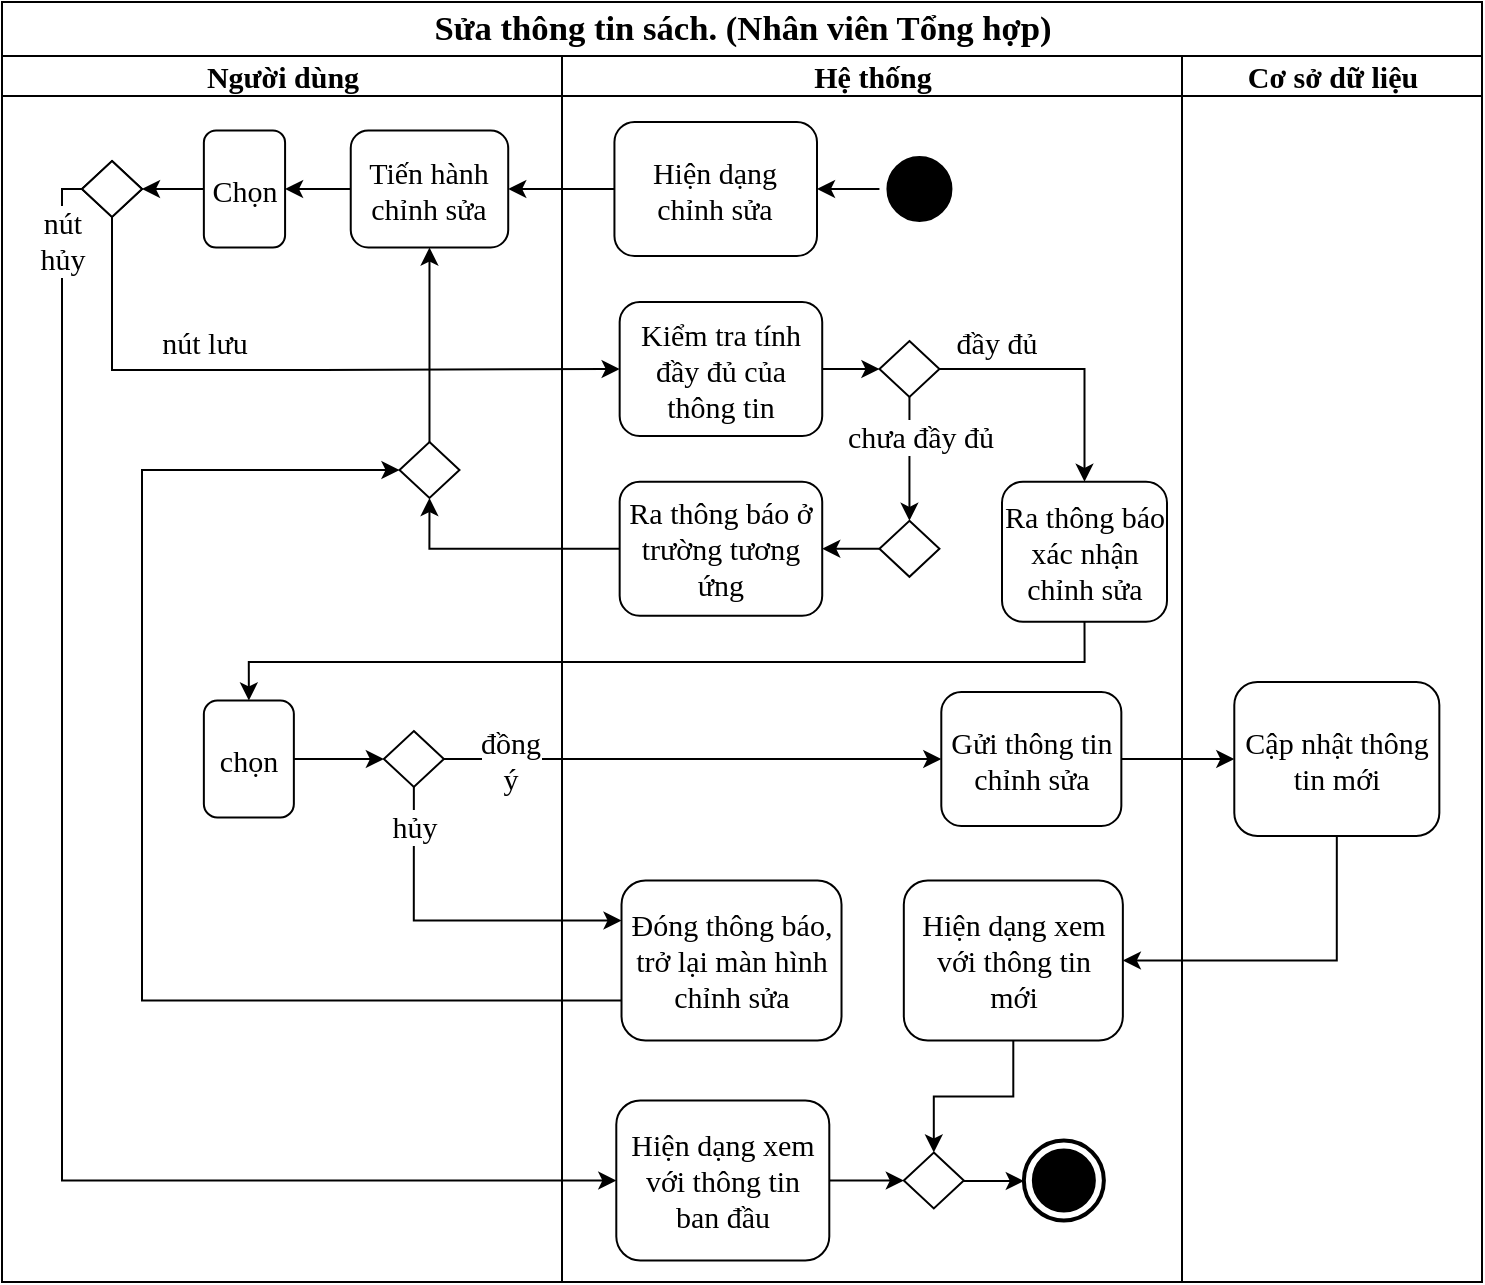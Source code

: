 <mxfile version="13.3.5" type="device"><diagram id="8VUYHRGgps18awLq4q4d" name="Page-1"><mxGraphModel dx="1202" dy="596" grid="1" gridSize="10" guides="1" tooltips="1" connect="1" arrows="1" fold="1" page="1" pageScale="1" pageWidth="827" pageHeight="1169" math="0" shadow="0"><root><mxCell id="0"/><mxCell id="1" parent="0"/><mxCell id="bD_iZolfdFwd9rmxjZnh-7" value="&lt;span style=&quot;font-size: 13pt ; line-height: 107% ; font-family: &amp;#34;times new roman&amp;#34; , serif&quot;&gt;Sửa thông tin sách. (Nhân viên Tổng hợp)&lt;/span&gt;" style="swimlane;html=1;childLayout=stackLayout;resizeParent=1;resizeParentMax=0;startSize=27;rounded=0;glass=0;fontSize=15;fontFamily=Times New Roman;" parent="1" vertex="1"><mxGeometry x="40" y="30" width="740" height="640" as="geometry"/></mxCell><mxCell id="bD_iZolfdFwd9rmxjZnh-8" value="Người dùng" style="swimlane;html=1;startSize=20;fontSize=15;fontFamily=Times New Roman;" parent="bD_iZolfdFwd9rmxjZnh-7" vertex="1"><mxGeometry y="27" width="280" height="613" as="geometry"><mxRectangle y="20" width="30" height="460" as="alternateBounds"/></mxGeometry></mxCell><mxCell id="hIJGW4PkmCoTBNB-L6lb-9" value="" style="shape=rhombus;html=1;verticalLabelPosition=bottom;verticalAlignment=top;rounded=0;glass=0;strokeColor=#000000;fontFamily=Times New Roman;fontSize=15;" parent="bD_iZolfdFwd9rmxjZnh-8" vertex="1"><mxGeometry x="40" y="52.5" width="30" height="28" as="geometry"/></mxCell><mxCell id="hIJGW4PkmCoTBNB-L6lb-17" style="edgeStyle=orthogonalEdgeStyle;rounded=0;orthogonalLoop=1;jettySize=auto;html=1;entryX=1;entryY=0.5;entryDx=0;entryDy=0;" parent="bD_iZolfdFwd9rmxjZnh-8" source="bD_iZolfdFwd9rmxjZnh-52" target="hIJGW4PkmCoTBNB-L6lb-16" edge="1"><mxGeometry relative="1" as="geometry"/></mxCell><mxCell id="hIJGW4PkmCoTBNB-L6lb-18" style="edgeStyle=orthogonalEdgeStyle;rounded=0;orthogonalLoop=1;jettySize=auto;html=1;entryX=1;entryY=0.5;entryDx=0;entryDy=0;" parent="bD_iZolfdFwd9rmxjZnh-8" source="hIJGW4PkmCoTBNB-L6lb-16" target="hIJGW4PkmCoTBNB-L6lb-9" edge="1"><mxGeometry relative="1" as="geometry"/></mxCell><mxCell id="hIJGW4PkmCoTBNB-L6lb-16" value="&lt;font face=&quot;times new roman, serif&quot;&gt;Chọn&lt;/font&gt;" style="shape=rect;html=1;rounded=1;whiteSpace=wrap;align=center;glass=0;strokeColor=#000000;fontFamily=Times New Roman;fontSize=15;" parent="bD_iZolfdFwd9rmxjZnh-8" vertex="1"><mxGeometry x="100.93" y="37.25" width="40.61" height="58.5" as="geometry"/></mxCell><mxCell id="bD_iZolfdFwd9rmxjZnh-52" value="&lt;span style=&quot;font-family: &amp;#34;times new roman&amp;#34; , serif&quot;&gt;Tiến hành chỉnh sửa&lt;/span&gt;" style="shape=rect;html=1;rounded=1;whiteSpace=wrap;align=center;glass=0;strokeColor=#000000;fontFamily=Times New Roman;fontSize=15;" parent="bD_iZolfdFwd9rmxjZnh-8" vertex="1"><mxGeometry x="174.37" y="37.25" width="78.74" height="58.5" as="geometry"/></mxCell><mxCell id="qb4N7AWXd88CzOzXKO13-5" style="edgeStyle=orthogonalEdgeStyle;rounded=0;orthogonalLoop=1;jettySize=auto;html=1;entryX=0.5;entryY=1;entryDx=0;entryDy=0;" parent="bD_iZolfdFwd9rmxjZnh-8" source="qb4N7AWXd88CzOzXKO13-4" target="bD_iZolfdFwd9rmxjZnh-52" edge="1"><mxGeometry relative="1" as="geometry"/></mxCell><mxCell id="qb4N7AWXd88CzOzXKO13-4" value="" style="shape=rhombus;html=1;verticalLabelPosition=bottom;verticalAlignment=top;rounded=0;glass=0;strokeColor=#000000;fontFamily=Times New Roman;fontSize=15;" parent="bD_iZolfdFwd9rmxjZnh-8" vertex="1"><mxGeometry x="198.74" y="193" width="30" height="28" as="geometry"/></mxCell><mxCell id="hIJGW4PkmCoTBNB-L6lb-40" value="" style="shape=rhombus;html=1;verticalLabelPosition=bottom;verticalAlignment=top;rounded=0;glass=0;strokeColor=#000000;fontFamily=Times New Roman;fontSize=15;" parent="bD_iZolfdFwd9rmxjZnh-8" vertex="1"><mxGeometry x="190.93" y="337.5" width="30" height="28" as="geometry"/></mxCell><mxCell id="w8Wa-u_spmz55utIlVAw-1" style="edgeStyle=orthogonalEdgeStyle;rounded=0;orthogonalLoop=1;jettySize=auto;html=1;entryX=0;entryY=0.5;entryDx=0;entryDy=0;fontFamily=Times New Roman;fontSize=15;" parent="bD_iZolfdFwd9rmxjZnh-8" source="VSX_U9g0RhG26EY-jK5Y-102" edge="1"><mxGeometry relative="1" as="geometry"><mxPoint x="190.93" y="351.5" as="targetPoint"/></mxGeometry></mxCell><mxCell id="VSX_U9g0RhG26EY-jK5Y-102" value="&lt;font face=&quot;times new roman, serif&quot;&gt;chọn&lt;/font&gt;" style="shape=rect;html=1;rounded=1;whiteSpace=wrap;align=center;glass=0;strokeColor=#000000;fontFamily=Times New Roman;fontSize=15;" parent="bD_iZolfdFwd9rmxjZnh-8" vertex="1"><mxGeometry x="100.93" y="322.25" width="45" height="58.5" as="geometry"/></mxCell><mxCell id="bD_iZolfdFwd9rmxjZnh-9" value="Hệ thống" style="swimlane;html=1;startSize=20;fontSize=15;fontFamily=Times New Roman;" parent="bD_iZolfdFwd9rmxjZnh-7" vertex="1"><mxGeometry x="280" y="27" width="310" height="613" as="geometry"/></mxCell><mxCell id="hIJGW4PkmCoTBNB-L6lb-7" style="edgeStyle=orthogonalEdgeStyle;rounded=0;orthogonalLoop=1;jettySize=auto;html=1;entryX=1;entryY=0.5;entryDx=0;entryDy=0;" parent="bD_iZolfdFwd9rmxjZnh-9" source="bD_iZolfdFwd9rmxjZnh-13" target="bD_iZolfdFwd9rmxjZnh-26" edge="1"><mxGeometry relative="1" as="geometry"/></mxCell><mxCell id="hIJGW4PkmCoTBNB-L6lb-23" style="edgeStyle=orthogonalEdgeStyle;rounded=0;orthogonalLoop=1;jettySize=auto;html=1;entryX=0;entryY=0.5;entryDx=0;entryDy=0;" parent="bD_iZolfdFwd9rmxjZnh-9" source="hIJGW4PkmCoTBNB-L6lb-21" target="hIJGW4PkmCoTBNB-L6lb-22" edge="1"><mxGeometry relative="1" as="geometry"/></mxCell><mxCell id="Hy6h8Rxbwnxvp1ZWgADI-4" style="edgeStyle=orthogonalEdgeStyle;rounded=0;orthogonalLoop=1;jettySize=auto;html=1;entryX=1;entryY=0.5;entryDx=0;entryDy=0;" parent="bD_iZolfdFwd9rmxjZnh-9" source="Hy6h8Rxbwnxvp1ZWgADI-2" target="hIJGW4PkmCoTBNB-L6lb-27" edge="1"><mxGeometry relative="1" as="geometry"/></mxCell><mxCell id="Hy6h8Rxbwnxvp1ZWgADI-2" value="" style="shape=rhombus;html=1;verticalLabelPosition=bottom;verticalAlignment=top;rounded=0;glass=0;strokeColor=#000000;fontFamily=Times New Roman;fontSize=15;" parent="bD_iZolfdFwd9rmxjZnh-9" vertex="1"><mxGeometry x="158.72" y="232.38" width="30" height="28" as="geometry"/></mxCell><mxCell id="hIJGW4PkmCoTBNB-L6lb-27" value="Ra thông báo ở trường tương ứng" style="shape=rect;html=1;rounded=1;whiteSpace=wrap;align=center;glass=0;strokeColor=#000000;fontFamily=Times New Roman;fontSize=15;" parent="bD_iZolfdFwd9rmxjZnh-9" vertex="1"><mxGeometry x="28.83" y="212.88" width="101.28" height="67" as="geometry"/></mxCell><mxCell id="hIJGW4PkmCoTBNB-L6lb-21" value="Kiểm tra tính đầy đủ của thông tin" style="shape=rect;html=1;rounded=1;whiteSpace=wrap;align=center;glass=0;strokeColor=#000000;fontFamily=Times New Roman;fontSize=15;" parent="bD_iZolfdFwd9rmxjZnh-9" vertex="1"><mxGeometry x="28.83" y="123" width="101.28" height="67" as="geometry"/></mxCell><mxCell id="hIJGW4PkmCoTBNB-L6lb-28" style="edgeStyle=orthogonalEdgeStyle;rounded=0;orthogonalLoop=1;jettySize=auto;html=1;exitX=0.5;exitY=1;exitDx=0;exitDy=0;entryX=0.5;entryY=0;entryDx=0;entryDy=0;" parent="bD_iZolfdFwd9rmxjZnh-9" source="hIJGW4PkmCoTBNB-L6lb-22" target="Hy6h8Rxbwnxvp1ZWgADI-2" edge="1"><mxGeometry relative="1" as="geometry"><mxPoint x="174" y="223" as="targetPoint"/></mxGeometry></mxCell><mxCell id="hIJGW4PkmCoTBNB-L6lb-29" value="&lt;span style=&quot;font-family: &amp;#34;times new roman&amp;#34; ; font-size: 15px&quot;&gt;chưa đầy đủ&lt;/span&gt;" style="edgeLabel;html=1;align=center;verticalAlign=middle;resizable=0;points=[];" parent="hIJGW4PkmCoTBNB-L6lb-28" vertex="1" connectable="0"><mxGeometry x="0.329" relative="1" as="geometry"><mxPoint x="5.0" y="-21.45" as="offset"/></mxGeometry></mxCell><mxCell id="hIJGW4PkmCoTBNB-L6lb-22" value="" style="shape=rhombus;html=1;verticalLabelPosition=bottom;verticalAlignment=top;rounded=0;glass=0;strokeColor=#000000;fontFamily=Times New Roman;fontSize=15;" parent="bD_iZolfdFwd9rmxjZnh-9" vertex="1"><mxGeometry x="158.72" y="142.5" width="30" height="28" as="geometry"/></mxCell><mxCell id="bD_iZolfdFwd9rmxjZnh-26" value="Hiện dạng chỉnh sửa" style="shape=rect;html=1;rounded=1;whiteSpace=wrap;align=center;glass=0;strokeColor=#000000;fontFamily=Times New Roman;fontSize=15;" parent="bD_iZolfdFwd9rmxjZnh-9" vertex="1"><mxGeometry x="26.22" y="33" width="101.28" height="67" as="geometry"/></mxCell><mxCell id="bD_iZolfdFwd9rmxjZnh-13" value="" style="ellipse;html=1;shape=startState;fillColor=#000000;strokeColor=#000000;rounded=0;glass=0;fontFamily=Times New Roman;fontSize=15;" parent="bD_iZolfdFwd9rmxjZnh-9" vertex="1"><mxGeometry x="158.72" y="46.5" width="40" height="40" as="geometry"/></mxCell><mxCell id="VSX_U9g0RhG26EY-jK5Y-100" value="&lt;span style=&quot;font-size: 15px ; line-height: 107% ; font-family: &amp;#34;times new roman&amp;#34; , serif&quot;&gt;Ra thông báo xác nhận chỉnh sửa&lt;/span&gt;" style="shape=rect;html=1;rounded=1;whiteSpace=wrap;align=center;glass=0;strokeColor=#000000;fontFamily=Times New Roman;fontSize=15;" parent="bD_iZolfdFwd9rmxjZnh-9" vertex="1"><mxGeometry x="220" y="212.88" width="82.5" height="70" as="geometry"/></mxCell><mxCell id="hIJGW4PkmCoTBNB-L6lb-25" value="" style="edgeStyle=orthogonalEdgeStyle;rounded=0;orthogonalLoop=1;jettySize=auto;html=1;" parent="bD_iZolfdFwd9rmxjZnh-9" source="hIJGW4PkmCoTBNB-L6lb-22" target="VSX_U9g0RhG26EY-jK5Y-100" edge="1"><mxGeometry relative="1" as="geometry"><mxPoint x="335.22" y="156.5" as="targetPoint"/></mxGeometry></mxCell><mxCell id="hIJGW4PkmCoTBNB-L6lb-26" value="&lt;font face=&quot;Times New Roman&quot;&gt;&lt;span style=&quot;font-size: 15px&quot;&gt;đầy đủ&lt;/span&gt;&lt;/font&gt;" style="edgeLabel;html=1;align=center;verticalAlign=middle;resizable=0;points=[];" parent="hIJGW4PkmCoTBNB-L6lb-25" vertex="1" connectable="0"><mxGeometry x="-0.291" y="-1" relative="1" as="geometry"><mxPoint x="-17.89" y="-14.5" as="offset"/></mxGeometry></mxCell><mxCell id="VSX_U9g0RhG26EY-jK5Y-65" value="&lt;font face=&quot;times new roman, serif&quot;&gt;Đóng thông báo, trở lại màn hình chỉnh sửa&lt;/font&gt;" style="shape=rect;html=1;rounded=1;whiteSpace=wrap;align=center;glass=0;strokeColor=#000000;fontFamily=Times New Roman;fontSize=15;" parent="bD_iZolfdFwd9rmxjZnh-9" vertex="1"><mxGeometry x="29.76" y="412.25" width="110" height="80" as="geometry"/></mxCell><mxCell id="VSX_U9g0RhG26EY-jK5Y-108" value="&lt;span style=&quot;font-family: &amp;#34;times new roman&amp;#34; , serif&quot;&gt;Hiện dạng xem với thông tin &lt;br&gt;ban đầu&lt;/span&gt;" style="shape=rect;html=1;rounded=1;whiteSpace=wrap;align=center;glass=0;strokeColor=#000000;fontFamily=Times New Roman;fontSize=15;" parent="bD_iZolfdFwd9rmxjZnh-9" vertex="1"><mxGeometry x="27.15" y="522.25" width="106.5" height="80" as="geometry"/></mxCell><mxCell id="bD_iZolfdFwd9rmxjZnh-79" value="" style="edgeStyle=orthogonalEdgeStyle;rounded=0;orthogonalLoop=1;jettySize=auto;html=1;endArrow=classic;endFill=1;fontFamily=Times New Roman;fontSize=15;exitX=0.953;exitY=0.51;exitDx=0;exitDy=0;exitPerimeter=0;entryX=0;entryY=0.5;entryDx=0;entryDy=0;entryPerimeter=0;" parent="bD_iZolfdFwd9rmxjZnh-9" source="hIJGW4PkmCoTBNB-L6lb-48" target="Hy6h8Rxbwnxvp1ZWgADI-1" edge="1"><mxGeometry relative="1" as="geometry"><mxPoint x="218.15" y="562.284" as="sourcePoint"/><mxPoint x="220.93" y="562.25" as="targetPoint"/></mxGeometry></mxCell><mxCell id="VSX_U9g0RhG26EY-jK5Y-111" value="" style="edgeStyle=orthogonalEdgeStyle;rounded=0;orthogonalLoop=1;jettySize=auto;html=1;fontSize=15;entryX=0;entryY=0.5;entryDx=0;entryDy=0;" parent="bD_iZolfdFwd9rmxjZnh-9" source="VSX_U9g0RhG26EY-jK5Y-108" target="hIJGW4PkmCoTBNB-L6lb-48" edge="1"><mxGeometry relative="1" as="geometry"><mxPoint x="417.15" y="645.75" as="sourcePoint"/><mxPoint x="169.65" y="562.284" as="targetPoint"/></mxGeometry></mxCell><mxCell id="hIJGW4PkmCoTBNB-L6lb-48" value="" style="shape=rhombus;html=1;verticalLabelPosition=bottom;verticalAlignment=top;rounded=0;glass=0;strokeColor=#000000;fontFamily=Times New Roman;fontSize=15;" parent="bD_iZolfdFwd9rmxjZnh-9" vertex="1"><mxGeometry x="170.91" y="548.25" width="30" height="28" as="geometry"/></mxCell><mxCell id="VSX_U9g0RhG26EY-jK5Y-10" value="&lt;span style=&quot;font-size: 15px ; line-height: 107% ; font-family: &amp;#34;times new roman&amp;#34; , serif&quot;&gt;Gửi thông tin chỉnh sửa&lt;/span&gt;" style="shape=rect;html=1;rounded=1;whiteSpace=wrap;align=center;glass=0;strokeColor=#000000;fontFamily=Times New Roman;fontSize=15;" parent="bD_iZolfdFwd9rmxjZnh-9" vertex="1"><mxGeometry x="189.65" y="318" width="90.02" height="67" as="geometry"/></mxCell><mxCell id="hIJGW4PkmCoTBNB-L6lb-50" style="edgeStyle=orthogonalEdgeStyle;rounded=0;orthogonalLoop=1;jettySize=auto;html=1;entryX=0.5;entryY=0;entryDx=0;entryDy=0;" parent="bD_iZolfdFwd9rmxjZnh-9" source="VSX_U9g0RhG26EY-jK5Y-52" target="hIJGW4PkmCoTBNB-L6lb-48" edge="1"><mxGeometry relative="1" as="geometry"/></mxCell><mxCell id="VSX_U9g0RhG26EY-jK5Y-52" value="&lt;font face=&quot;times new roman, serif&quot;&gt;Hiện dạng xem với thông tin&lt;br&gt;mới&lt;/font&gt;" style="shape=rect;html=1;rounded=1;whiteSpace=wrap;align=center;glass=0;strokeColor=#000000;fontFamily=Times New Roman;fontSize=15;" parent="bD_iZolfdFwd9rmxjZnh-9" vertex="1"><mxGeometry x="170.91" y="412.25" width="109.52" height="80" as="geometry"/></mxCell><mxCell id="Hy6h8Rxbwnxvp1ZWgADI-1" value="" style="html=1;shape=mxgraph.sysml.actFinal;strokeWidth=2;verticalLabelPosition=bottom;verticalAlignment=top;" parent="bD_iZolfdFwd9rmxjZnh-9" vertex="1"><mxGeometry x="230.93" y="542.25" width="40" height="40" as="geometry"/></mxCell><mxCell id="VSX_U9g0RhG26EY-jK5Y-72" value="" style="edgeStyle=orthogonalEdgeStyle;rounded=0;orthogonalLoop=1;jettySize=auto;html=1;fontSize=15;exitX=0;exitY=0.75;exitDx=0;exitDy=0;entryX=0;entryY=0.5;entryDx=0;entryDy=0;" parent="bD_iZolfdFwd9rmxjZnh-7" source="VSX_U9g0RhG26EY-jK5Y-65" target="qb4N7AWXd88CzOzXKO13-4" edge="1"><mxGeometry relative="1" as="geometry"><mxPoint x="70" y="360" as="targetPoint"/><Array as="points"><mxPoint x="70" y="499"/><mxPoint x="70" y="234"/></Array><mxPoint x="318" y="811.5" as="sourcePoint"/></mxGeometry></mxCell><mxCell id="bD_iZolfdFwd9rmxjZnh-10" value="Cơ sở dữ liệu" style="swimlane;html=1;startSize=20;fontSize=15;fontFamily=Times New Roman;" parent="bD_iZolfdFwd9rmxjZnh-7" vertex="1"><mxGeometry x="590" y="27" width="150" height="613" as="geometry"/></mxCell><mxCell id="VSX_U9g0RhG26EY-jK5Y-11" value="&lt;span style=&quot;font-size: 15px ; line-height: 107% ; font-family: &amp;#34;times new roman&amp;#34; , serif&quot;&gt;Cập nhật thông tin mới&lt;/span&gt;" style="shape=rect;html=1;rounded=1;whiteSpace=wrap;align=center;glass=0;strokeColor=#000000;fontFamily=Times New Roman;fontSize=15;" parent="bD_iZolfdFwd9rmxjZnh-10" vertex="1"><mxGeometry x="26.15" y="313" width="102.52" height="77" as="geometry"/></mxCell><mxCell id="hIJGW4PkmCoTBNB-L6lb-8" style="edgeStyle=orthogonalEdgeStyle;rounded=0;orthogonalLoop=1;jettySize=auto;html=1;entryX=1;entryY=0.5;entryDx=0;entryDy=0;" parent="bD_iZolfdFwd9rmxjZnh-7" source="bD_iZolfdFwd9rmxjZnh-26" target="bD_iZolfdFwd9rmxjZnh-52" edge="1"><mxGeometry relative="1" as="geometry"/></mxCell><mxCell id="hIJGW4PkmCoTBNB-L6lb-14" value="" style="edgeStyle=orthogonalEdgeStyle;rounded=0;orthogonalLoop=1;jettySize=auto;html=1;exitX=0;exitY=0.5;exitDx=0;exitDy=0;entryX=0;entryY=0.5;entryDx=0;entryDy=0;" parent="bD_iZolfdFwd9rmxjZnh-7" source="hIJGW4PkmCoTBNB-L6lb-9" target="VSX_U9g0RhG26EY-jK5Y-108" edge="1"><mxGeometry relative="1" as="geometry"><mxPoint x="20" y="70" as="sourcePoint"/><mxPoint x="290" y="740" as="targetPoint"/><Array as="points"><mxPoint x="30" y="94"/><mxPoint x="30" y="589"/></Array></mxGeometry></mxCell><mxCell id="hIJGW4PkmCoTBNB-L6lb-19" value="&lt;span style=&quot;font-family: &amp;#34;times new roman&amp;#34; ; font-size: 15px&quot;&gt;nút&lt;br&gt;hủy&lt;br&gt;&lt;/span&gt;" style="edgeLabel;html=1;align=center;verticalAlign=middle;resizable=0;points=[];" parent="hIJGW4PkmCoTBNB-L6lb-14" vertex="1" connectable="0"><mxGeometry x="-0.875" y="-2" relative="1" as="geometry"><mxPoint x="2" y="-13.5" as="offset"/></mxGeometry></mxCell><mxCell id="hIJGW4PkmCoTBNB-L6lb-12" style="edgeStyle=orthogonalEdgeStyle;rounded=0;orthogonalLoop=1;jettySize=auto;html=1;entryX=0;entryY=0.5;entryDx=0;entryDy=0;exitX=0.5;exitY=1;exitDx=0;exitDy=0;" parent="bD_iZolfdFwd9rmxjZnh-7" source="hIJGW4PkmCoTBNB-L6lb-9" target="hIJGW4PkmCoTBNB-L6lb-21" edge="1"><mxGeometry relative="1" as="geometry"><mxPoint x="160" y="179.25" as="targetPoint"/><Array as="points"><mxPoint x="55" y="184"/><mxPoint x="160" y="184"/></Array></mxGeometry></mxCell><mxCell id="hIJGW4PkmCoTBNB-L6lb-15" value="&lt;font face=&quot;Times New Roman&quot; style=&quot;font-size: 15px&quot;&gt;nút lưu&lt;/font&gt;" style="edgeLabel;html=1;align=center;verticalAlign=middle;resizable=0;points=[];" parent="hIJGW4PkmCoTBNB-L6lb-12" vertex="1" connectable="0"><mxGeometry x="-0.253" y="1" relative="1" as="geometry"><mxPoint x="-0.98" y="-13.53" as="offset"/></mxGeometry></mxCell><mxCell id="hIJGW4PkmCoTBNB-L6lb-30" style="edgeStyle=orthogonalEdgeStyle;rounded=0;orthogonalLoop=1;jettySize=auto;html=1;entryX=0.5;entryY=1;entryDx=0;entryDy=0;" parent="bD_iZolfdFwd9rmxjZnh-7" source="hIJGW4PkmCoTBNB-L6lb-27" target="qb4N7AWXd88CzOzXKO13-4" edge="1"><mxGeometry relative="1" as="geometry"><mxPoint x="380" y="273.38" as="targetPoint"/></mxGeometry></mxCell><mxCell id="hIJGW4PkmCoTBNB-L6lb-39" style="edgeStyle=orthogonalEdgeStyle;rounded=0;orthogonalLoop=1;jettySize=auto;html=1;entryX=0.5;entryY=0;entryDx=0;entryDy=0;exitX=0.5;exitY=1;exitDx=0;exitDy=0;" parent="bD_iZolfdFwd9rmxjZnh-7" source="VSX_U9g0RhG26EY-jK5Y-100" target="VSX_U9g0RhG26EY-jK5Y-102" edge="1"><mxGeometry relative="1" as="geometry"><Array as="points"><mxPoint x="541" y="330"/><mxPoint x="123" y="330"/></Array></mxGeometry></mxCell><mxCell id="VSX_U9g0RhG26EY-jK5Y-8" value="" style="edgeStyle=orthogonalEdgeStyle;rounded=0;orthogonalLoop=1;jettySize=auto;html=1;entryX=0;entryY=0.5;entryDx=0;entryDy=0;fontSize=15;exitX=1;exitY=0.5;exitDx=0;exitDy=0;" parent="bD_iZolfdFwd9rmxjZnh-7" source="hIJGW4PkmCoTBNB-L6lb-40" target="VSX_U9g0RhG26EY-jK5Y-10" edge="1"><mxGeometry relative="1" as="geometry"><mxPoint x="402.91" y="397.25" as="targetPoint"/><Array as="points"><mxPoint x="420.93" y="378.25"/><mxPoint x="420.93" y="378.25"/></Array><mxPoint x="240.93" y="378.5" as="sourcePoint"/></mxGeometry></mxCell><mxCell id="VSX_U9g0RhG26EY-jK5Y-9" value="đồng&lt;br&gt;ý" style="edgeLabel;html=1;align=center;verticalAlign=middle;resizable=0;points=[];fontSize=15;fontFamily=Times New Roman;" parent="VSX_U9g0RhG26EY-jK5Y-8" vertex="1" connectable="0"><mxGeometry x="0.279" y="1" relative="1" as="geometry"><mxPoint x="-126.2" y="1.03" as="offset"/></mxGeometry></mxCell><mxCell id="bD_iZolfdFwd9rmxjZnh-65" value="" style="edgeStyle=orthogonalEdgeStyle;rounded=0;orthogonalLoop=1;jettySize=auto;html=1;endArrow=classic;endFill=1;fontFamily=Times New Roman;fontSize=15;entryX=0;entryY=0.25;entryDx=0;entryDy=0;exitX=0.5;exitY=1;exitDx=0;exitDy=0;" parent="bD_iZolfdFwd9rmxjZnh-7" source="hIJGW4PkmCoTBNB-L6lb-40" target="VSX_U9g0RhG26EY-jK5Y-65" edge="1"><mxGeometry relative="1" as="geometry"><mxPoint x="267.93" y="629.25" as="targetPoint"/><Array as="points"><mxPoint x="205.93" y="459.25"/></Array><mxPoint x="215.93" y="400.0" as="sourcePoint"/></mxGeometry></mxCell><mxCell id="bD_iZolfdFwd9rmxjZnh-68" value="hủy" style="edgeLabel;html=1;align=center;verticalAlign=middle;resizable=0;points=[];fontSize=15;fontFamily=Times New Roman;" parent="bD_iZolfdFwd9rmxjZnh-65" vertex="1" connectable="0"><mxGeometry x="-0.488" y="-2" relative="1" as="geometry"><mxPoint x="2" y="-23.95" as="offset"/></mxGeometry></mxCell><mxCell id="VSX_U9g0RhG26EY-jK5Y-17" value="" style="edgeStyle=orthogonalEdgeStyle;rounded=0;orthogonalLoop=1;jettySize=auto;html=1;exitX=1;exitY=0.5;exitDx=0;exitDy=0;fontSize=15;" parent="bD_iZolfdFwd9rmxjZnh-7" source="VSX_U9g0RhG26EY-jK5Y-10" target="VSX_U9g0RhG26EY-jK5Y-11" edge="1"><mxGeometry relative="1" as="geometry"><mxPoint x="470.91" y="449.25" as="sourcePoint"/><mxPoint x="628.41" y="469.25" as="targetPoint"/><Array as="points"/></mxGeometry></mxCell><mxCell id="hIJGW4PkmCoTBNB-L6lb-44" style="edgeStyle=orthogonalEdgeStyle;rounded=0;orthogonalLoop=1;jettySize=auto;html=1;entryX=1;entryY=0.5;entryDx=0;entryDy=0;exitX=0.5;exitY=1;exitDx=0;exitDy=0;" parent="bD_iZolfdFwd9rmxjZnh-7" source="VSX_U9g0RhG26EY-jK5Y-11" target="VSX_U9g0RhG26EY-jK5Y-52" edge="1"><mxGeometry relative="1" as="geometry"><mxPoint x="492.91" y="547.25" as="targetPoint"/><Array as="points"><mxPoint x="667.93" y="479.25"/></Array></mxGeometry></mxCell><mxCell id="qb4N7AWXd88CzOzXKO13-2" value="" style="shape=rhombus;html=1;verticalLabelPosition=bottom;verticalAlignment=top;rounded=0;glass=0;strokeColor=#000000;fontFamily=Times New Roman;fontSize=15;" parent="1" vertex="1"><mxGeometry x="80" y="109.5" width="30" height="28" as="geometry"/></mxCell></root></mxGraphModel></diagram></mxfile>